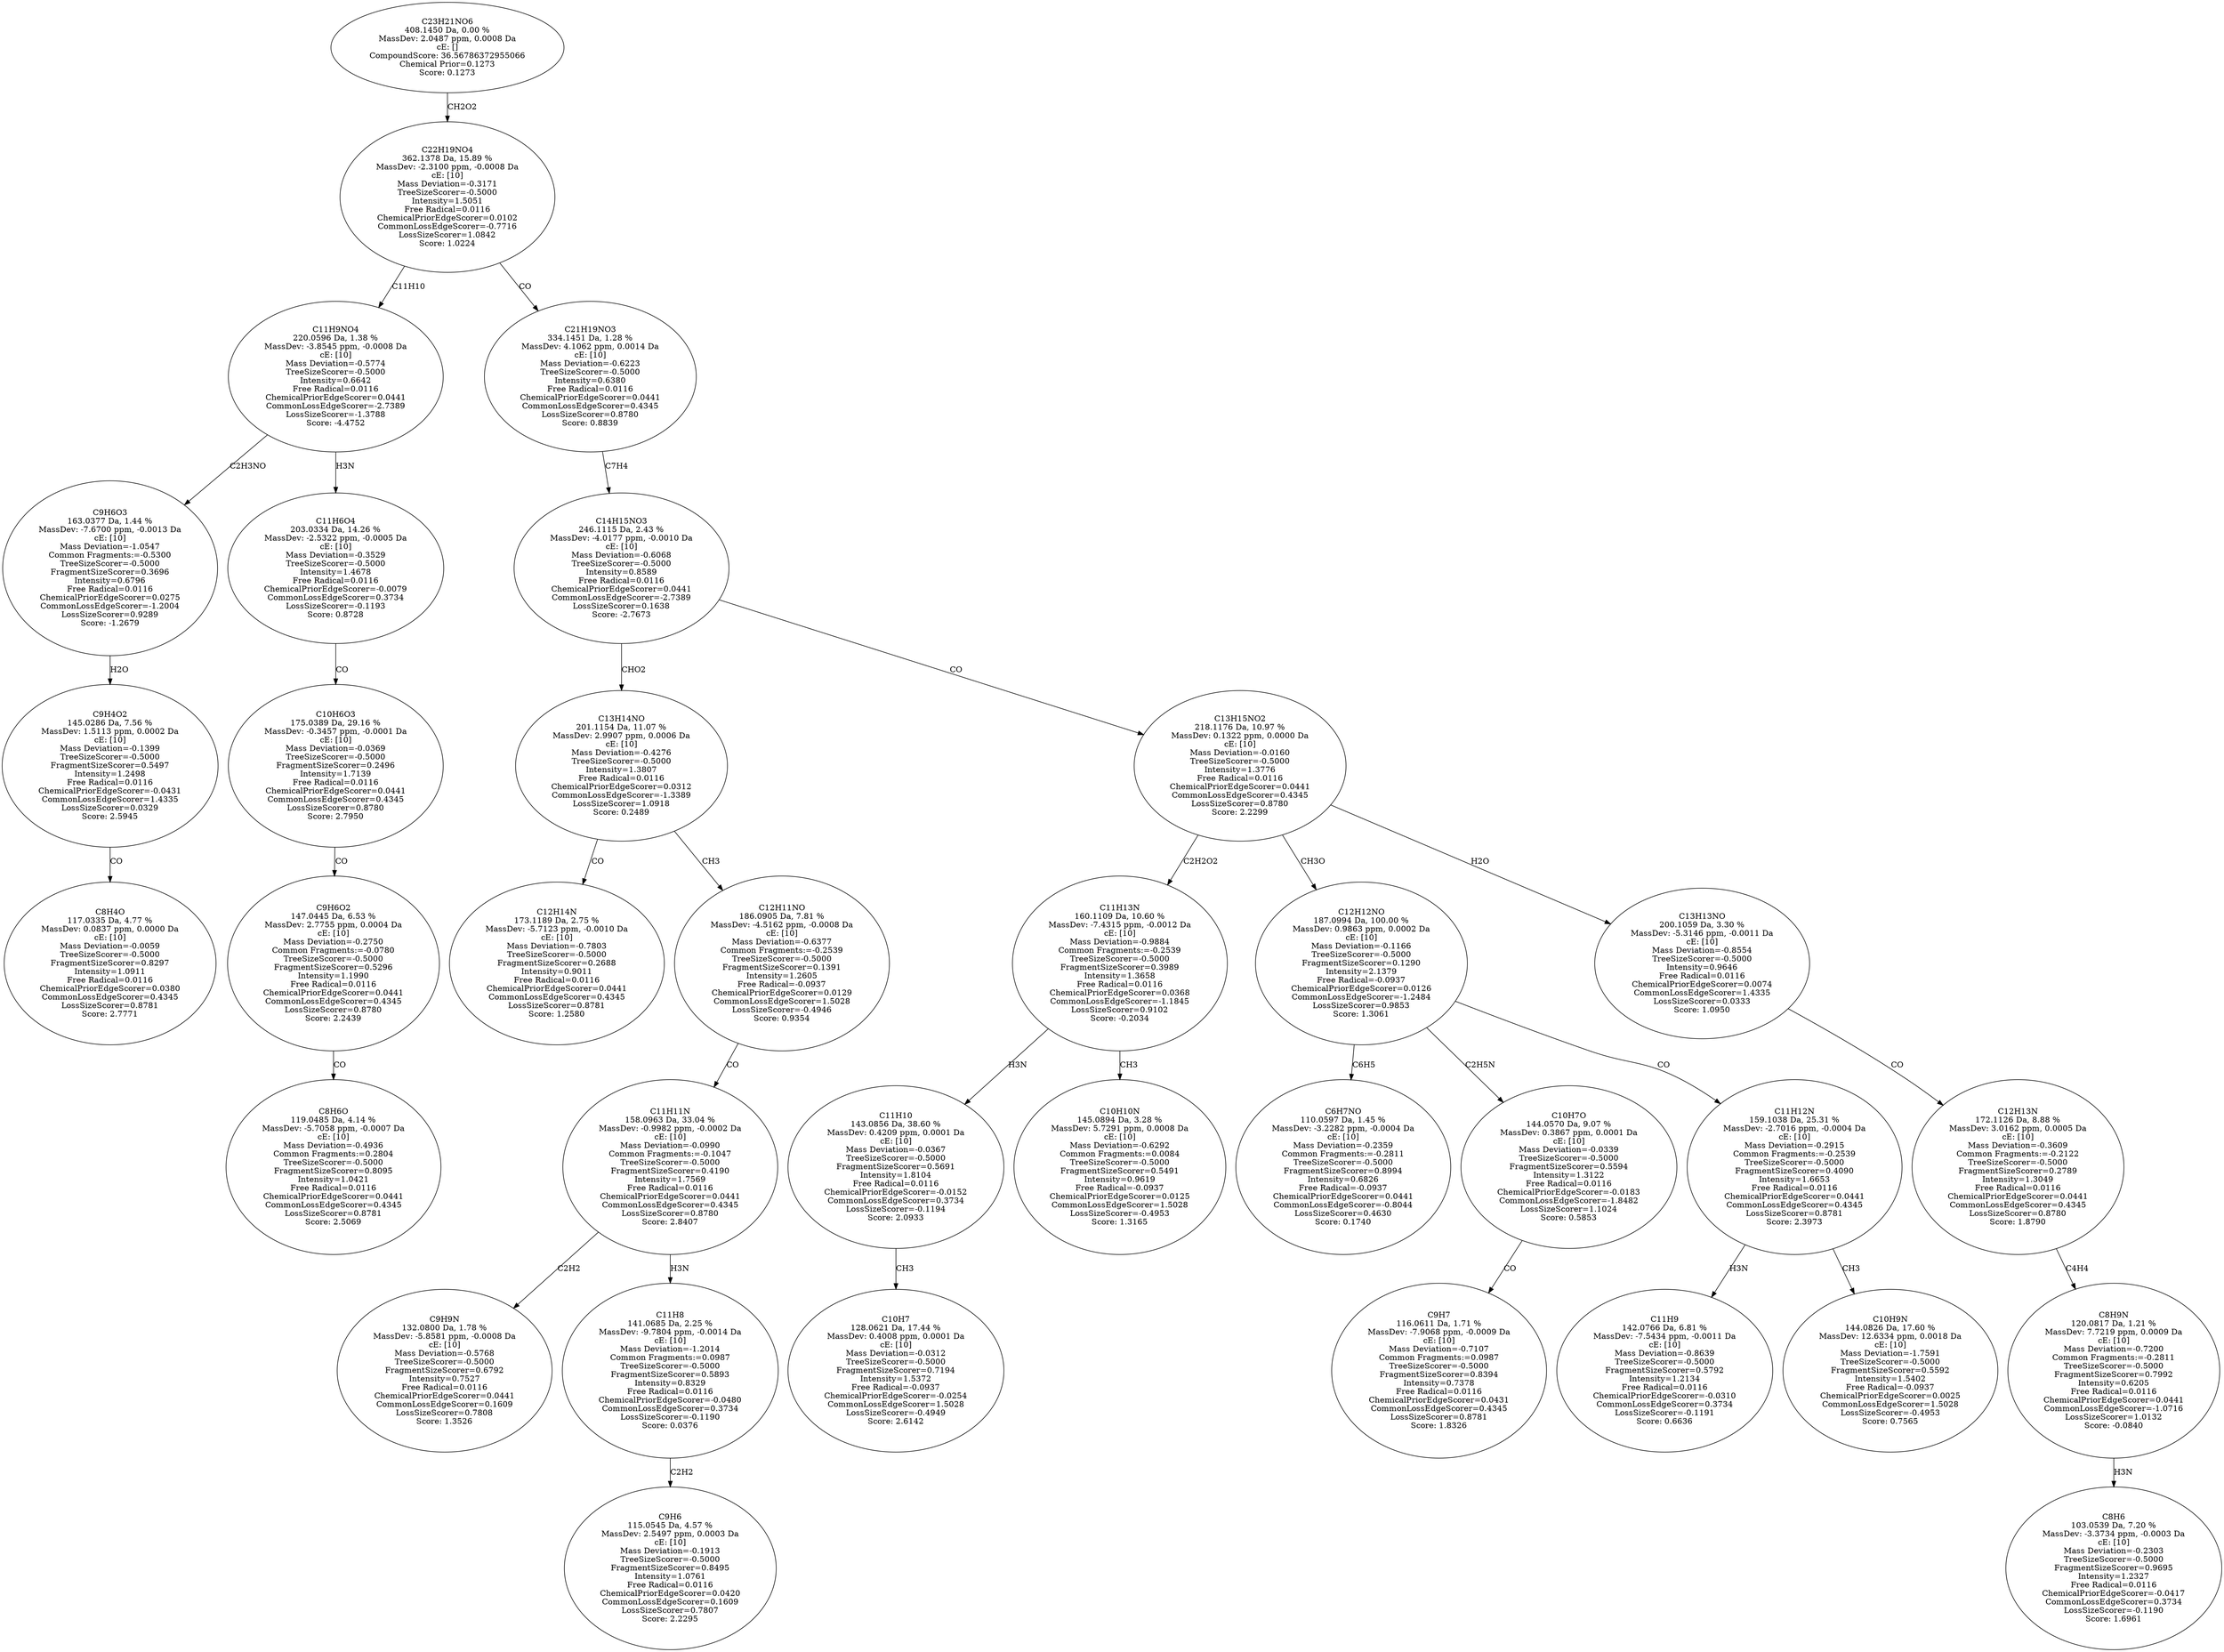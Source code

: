 strict digraph {
v1 [label="C8H4O\n117.0335 Da, 4.77 %\nMassDev: 0.0837 ppm, 0.0000 Da\ncE: [10]\nMass Deviation=-0.0059\nTreeSizeScorer=-0.5000\nFragmentSizeScorer=0.8297\nIntensity=1.0911\nFree Radical=0.0116\nChemicalPriorEdgeScorer=0.0380\nCommonLossEdgeScorer=0.4345\nLossSizeScorer=0.8781\nScore: 2.7771"];
v2 [label="C9H4O2\n145.0286 Da, 7.56 %\nMassDev: 1.5113 ppm, 0.0002 Da\ncE: [10]\nMass Deviation=-0.1399\nTreeSizeScorer=-0.5000\nFragmentSizeScorer=0.5497\nIntensity=1.2498\nFree Radical=0.0116\nChemicalPriorEdgeScorer=-0.0431\nCommonLossEdgeScorer=1.4335\nLossSizeScorer=0.0329\nScore: 2.5945"];
v3 [label="C9H6O3\n163.0377 Da, 1.44 %\nMassDev: -7.6700 ppm, -0.0013 Da\ncE: [10]\nMass Deviation=-1.0547\nCommon Fragments:=-0.5300\nTreeSizeScorer=-0.5000\nFragmentSizeScorer=0.3696\nIntensity=0.6796\nFree Radical=0.0116\nChemicalPriorEdgeScorer=0.0275\nCommonLossEdgeScorer=-1.2004\nLossSizeScorer=0.9289\nScore: -1.2679"];
v4 [label="C8H6O\n119.0485 Da, 4.14 %\nMassDev: -5.7058 ppm, -0.0007 Da\ncE: [10]\nMass Deviation=-0.4936\nCommon Fragments:=0.2804\nTreeSizeScorer=-0.5000\nFragmentSizeScorer=0.8095\nIntensity=1.0421\nFree Radical=0.0116\nChemicalPriorEdgeScorer=0.0441\nCommonLossEdgeScorer=0.4345\nLossSizeScorer=0.8781\nScore: 2.5069"];
v5 [label="C9H6O2\n147.0445 Da, 6.53 %\nMassDev: 2.7755 ppm, 0.0004 Da\ncE: [10]\nMass Deviation=-0.2750\nCommon Fragments:=-0.0780\nTreeSizeScorer=-0.5000\nFragmentSizeScorer=0.5296\nIntensity=1.1990\nFree Radical=0.0116\nChemicalPriorEdgeScorer=0.0441\nCommonLossEdgeScorer=0.4345\nLossSizeScorer=0.8780\nScore: 2.2439"];
v6 [label="C10H6O3\n175.0389 Da, 29.16 %\nMassDev: -0.3457 ppm, -0.0001 Da\ncE: [10]\nMass Deviation=-0.0369\nTreeSizeScorer=-0.5000\nFragmentSizeScorer=0.2496\nIntensity=1.7139\nFree Radical=0.0116\nChemicalPriorEdgeScorer=0.0441\nCommonLossEdgeScorer=0.4345\nLossSizeScorer=0.8780\nScore: 2.7950"];
v7 [label="C11H6O4\n203.0334 Da, 14.26 %\nMassDev: -2.5322 ppm, -0.0005 Da\ncE: [10]\nMass Deviation=-0.3529\nTreeSizeScorer=-0.5000\nIntensity=1.4678\nFree Radical=0.0116\nChemicalPriorEdgeScorer=-0.0079\nCommonLossEdgeScorer=0.3734\nLossSizeScorer=-0.1193\nScore: 0.8728"];
v8 [label="C11H9NO4\n220.0596 Da, 1.38 %\nMassDev: -3.8545 ppm, -0.0008 Da\ncE: [10]\nMass Deviation=-0.5774\nTreeSizeScorer=-0.5000\nIntensity=0.6642\nFree Radical=0.0116\nChemicalPriorEdgeScorer=0.0441\nCommonLossEdgeScorer=-2.7389\nLossSizeScorer=-1.3788\nScore: -4.4752"];
v9 [label="C12H14N\n173.1189 Da, 2.75 %\nMassDev: -5.7123 ppm, -0.0010 Da\ncE: [10]\nMass Deviation=-0.7803\nTreeSizeScorer=-0.5000\nFragmentSizeScorer=0.2688\nIntensity=0.9011\nFree Radical=0.0116\nChemicalPriorEdgeScorer=0.0441\nCommonLossEdgeScorer=0.4345\nLossSizeScorer=0.8781\nScore: 1.2580"];
v10 [label="C9H9N\n132.0800 Da, 1.78 %\nMassDev: -5.8581 ppm, -0.0008 Da\ncE: [10]\nMass Deviation=-0.5768\nTreeSizeScorer=-0.5000\nFragmentSizeScorer=0.6792\nIntensity=0.7527\nFree Radical=0.0116\nChemicalPriorEdgeScorer=0.0441\nCommonLossEdgeScorer=0.1609\nLossSizeScorer=0.7808\nScore: 1.3526"];
v11 [label="C9H6\n115.0545 Da, 4.57 %\nMassDev: 2.5497 ppm, 0.0003 Da\ncE: [10]\nMass Deviation=-0.1913\nTreeSizeScorer=-0.5000\nFragmentSizeScorer=0.8495\nIntensity=1.0761\nFree Radical=0.0116\nChemicalPriorEdgeScorer=0.0420\nCommonLossEdgeScorer=0.1609\nLossSizeScorer=0.7807\nScore: 2.2295"];
v12 [label="C11H8\n141.0685 Da, 2.25 %\nMassDev: -9.7804 ppm, -0.0014 Da\ncE: [10]\nMass Deviation=-1.2014\nCommon Fragments:=0.0987\nTreeSizeScorer=-0.5000\nFragmentSizeScorer=0.5893\nIntensity=0.8329\nFree Radical=0.0116\nChemicalPriorEdgeScorer=-0.0480\nCommonLossEdgeScorer=0.3734\nLossSizeScorer=-0.1190\nScore: 0.0376"];
v13 [label="C11H11N\n158.0963 Da, 33.04 %\nMassDev: -0.9982 ppm, -0.0002 Da\ncE: [10]\nMass Deviation=-0.0990\nCommon Fragments:=-0.1047\nTreeSizeScorer=-0.5000\nFragmentSizeScorer=0.4190\nIntensity=1.7569\nFree Radical=0.0116\nChemicalPriorEdgeScorer=0.0441\nCommonLossEdgeScorer=0.4345\nLossSizeScorer=0.8780\nScore: 2.8407"];
v14 [label="C12H11NO\n186.0905 Da, 7.81 %\nMassDev: -4.5162 ppm, -0.0008 Da\ncE: [10]\nMass Deviation=-0.6377\nCommon Fragments:=-0.2539\nTreeSizeScorer=-0.5000\nFragmentSizeScorer=0.1391\nIntensity=1.2605\nFree Radical=-0.0937\nChemicalPriorEdgeScorer=0.0129\nCommonLossEdgeScorer=1.5028\nLossSizeScorer=-0.4946\nScore: 0.9354"];
v15 [label="C13H14NO\n201.1154 Da, 11.07 %\nMassDev: 2.9907 ppm, 0.0006 Da\ncE: [10]\nMass Deviation=-0.4276\nTreeSizeScorer=-0.5000\nIntensity=1.3807\nFree Radical=0.0116\nChemicalPriorEdgeScorer=0.0312\nCommonLossEdgeScorer=-1.3389\nLossSizeScorer=1.0918\nScore: 0.2489"];
v16 [label="C10H7\n128.0621 Da, 17.44 %\nMassDev: 0.4008 ppm, 0.0001 Da\ncE: [10]\nMass Deviation=-0.0312\nTreeSizeScorer=-0.5000\nFragmentSizeScorer=0.7194\nIntensity=1.5372\nFree Radical=-0.0937\nChemicalPriorEdgeScorer=-0.0254\nCommonLossEdgeScorer=1.5028\nLossSizeScorer=-0.4949\nScore: 2.6142"];
v17 [label="C11H10\n143.0856 Da, 38.60 %\nMassDev: 0.4209 ppm, 0.0001 Da\ncE: [10]\nMass Deviation=-0.0367\nTreeSizeScorer=-0.5000\nFragmentSizeScorer=0.5691\nIntensity=1.8104\nFree Radical=0.0116\nChemicalPriorEdgeScorer=-0.0152\nCommonLossEdgeScorer=0.3734\nLossSizeScorer=-0.1194\nScore: 2.0933"];
v18 [label="C10H10N\n145.0894 Da, 3.28 %\nMassDev: 5.7291 ppm, 0.0008 Da\ncE: [10]\nMass Deviation=-0.6292\nCommon Fragments:=0.0084\nTreeSizeScorer=-0.5000\nFragmentSizeScorer=0.5491\nIntensity=0.9619\nFree Radical=-0.0937\nChemicalPriorEdgeScorer=0.0125\nCommonLossEdgeScorer=1.5028\nLossSizeScorer=-0.4953\nScore: 1.3165"];
v19 [label="C11H13N\n160.1109 Da, 10.60 %\nMassDev: -7.4315 ppm, -0.0012 Da\ncE: [10]\nMass Deviation=-0.9884\nCommon Fragments:=-0.2539\nTreeSizeScorer=-0.5000\nFragmentSizeScorer=0.3989\nIntensity=1.3658\nFree Radical=0.0116\nChemicalPriorEdgeScorer=0.0368\nCommonLossEdgeScorer=-1.1845\nLossSizeScorer=0.9102\nScore: -0.2034"];
v20 [label="C6H7NO\n110.0597 Da, 1.45 %\nMassDev: -3.2282 ppm, -0.0004 Da\ncE: [10]\nMass Deviation=-0.2359\nCommon Fragments:=-0.2811\nTreeSizeScorer=-0.5000\nFragmentSizeScorer=0.8994\nIntensity=0.6826\nFree Radical=-0.0937\nChemicalPriorEdgeScorer=0.0441\nCommonLossEdgeScorer=-0.8044\nLossSizeScorer=0.4630\nScore: 0.1740"];
v21 [label="C9H7\n116.0611 Da, 1.71 %\nMassDev: -7.9068 ppm, -0.0009 Da\ncE: [10]\nMass Deviation=-0.7107\nCommon Fragments:=0.0987\nTreeSizeScorer=-0.5000\nFragmentSizeScorer=0.8394\nIntensity=0.7378\nFree Radical=0.0116\nChemicalPriorEdgeScorer=0.0431\nCommonLossEdgeScorer=0.4345\nLossSizeScorer=0.8781\nScore: 1.8326"];
v22 [label="C10H7O\n144.0570 Da, 9.07 %\nMassDev: 0.3867 ppm, 0.0001 Da\ncE: [10]\nMass Deviation=-0.0339\nTreeSizeScorer=-0.5000\nFragmentSizeScorer=0.5594\nIntensity=1.3122\nFree Radical=0.0116\nChemicalPriorEdgeScorer=-0.0183\nCommonLossEdgeScorer=-1.8482\nLossSizeScorer=1.1024\nScore: 0.5853"];
v23 [label="C11H9\n142.0766 Da, 6.81 %\nMassDev: -7.5434 ppm, -0.0011 Da\ncE: [10]\nMass Deviation=-0.8639\nTreeSizeScorer=-0.5000\nFragmentSizeScorer=0.5792\nIntensity=1.2134\nFree Radical=0.0116\nChemicalPriorEdgeScorer=-0.0310\nCommonLossEdgeScorer=0.3734\nLossSizeScorer=-0.1191\nScore: 0.6636"];
v24 [label="C10H9N\n144.0826 Da, 17.60 %\nMassDev: 12.6334 ppm, 0.0018 Da\ncE: [10]\nMass Deviation=-1.7591\nTreeSizeScorer=-0.5000\nFragmentSizeScorer=0.5592\nIntensity=1.5402\nFree Radical=-0.0937\nChemicalPriorEdgeScorer=0.0025\nCommonLossEdgeScorer=1.5028\nLossSizeScorer=-0.4953\nScore: 0.7565"];
v25 [label="C11H12N\n159.1038 Da, 25.31 %\nMassDev: -2.7016 ppm, -0.0004 Da\ncE: [10]\nMass Deviation=-0.2915\nCommon Fragments:=-0.2539\nTreeSizeScorer=-0.5000\nFragmentSizeScorer=0.4090\nIntensity=1.6653\nFree Radical=0.0116\nChemicalPriorEdgeScorer=0.0441\nCommonLossEdgeScorer=0.4345\nLossSizeScorer=0.8781\nScore: 2.3973"];
v26 [label="C12H12NO\n187.0994 Da, 100.00 %\nMassDev: 0.9863 ppm, 0.0002 Da\ncE: [10]\nMass Deviation=-0.1166\nTreeSizeScorer=-0.5000\nFragmentSizeScorer=0.1290\nIntensity=2.1379\nFree Radical=-0.0937\nChemicalPriorEdgeScorer=0.0126\nCommonLossEdgeScorer=-1.2484\nLossSizeScorer=0.9853\nScore: 1.3061"];
v27 [label="C8H6\n103.0539 Da, 7.20 %\nMassDev: -3.3734 ppm, -0.0003 Da\ncE: [10]\nMass Deviation=-0.2303\nTreeSizeScorer=-0.5000\nFragmentSizeScorer=0.9695\nIntensity=1.2327\nFree Radical=0.0116\nChemicalPriorEdgeScorer=-0.0417\nCommonLossEdgeScorer=0.3734\nLossSizeScorer=-0.1190\nScore: 1.6961"];
v28 [label="C8H9N\n120.0817 Da, 1.21 %\nMassDev: 7.7219 ppm, 0.0009 Da\ncE: [10]\nMass Deviation=-0.7200\nCommon Fragments:=-0.2811\nTreeSizeScorer=-0.5000\nFragmentSizeScorer=0.7992\nIntensity=0.6205\nFree Radical=0.0116\nChemicalPriorEdgeScorer=0.0441\nCommonLossEdgeScorer=-1.0716\nLossSizeScorer=1.0132\nScore: -0.0840"];
v29 [label="C12H13N\n172.1126 Da, 8.88 %\nMassDev: 3.0162 ppm, 0.0005 Da\ncE: [10]\nMass Deviation=-0.3609\nCommon Fragments:=-0.2122\nTreeSizeScorer=-0.5000\nFragmentSizeScorer=0.2789\nIntensity=1.3049\nFree Radical=0.0116\nChemicalPriorEdgeScorer=0.0441\nCommonLossEdgeScorer=0.4345\nLossSizeScorer=0.8780\nScore: 1.8790"];
v30 [label="C13H13NO\n200.1059 Da, 3.30 %\nMassDev: -5.3146 ppm, -0.0011 Da\ncE: [10]\nMass Deviation=-0.8554\nTreeSizeScorer=-0.5000\nIntensity=0.9646\nFree Radical=0.0116\nChemicalPriorEdgeScorer=0.0074\nCommonLossEdgeScorer=1.4335\nLossSizeScorer=0.0333\nScore: 1.0950"];
v31 [label="C13H15NO2\n218.1176 Da, 10.97 %\nMassDev: 0.1322 ppm, 0.0000 Da\ncE: [10]\nMass Deviation=-0.0160\nTreeSizeScorer=-0.5000\nIntensity=1.3776\nFree Radical=0.0116\nChemicalPriorEdgeScorer=0.0441\nCommonLossEdgeScorer=0.4345\nLossSizeScorer=0.8780\nScore: 2.2299"];
v32 [label="C14H15NO3\n246.1115 Da, 2.43 %\nMassDev: -4.0177 ppm, -0.0010 Da\ncE: [10]\nMass Deviation=-0.6068\nTreeSizeScorer=-0.5000\nIntensity=0.8589\nFree Radical=0.0116\nChemicalPriorEdgeScorer=0.0441\nCommonLossEdgeScorer=-2.7389\nLossSizeScorer=0.1638\nScore: -2.7673"];
v33 [label="C21H19NO3\n334.1451 Da, 1.28 %\nMassDev: 4.1062 ppm, 0.0014 Da\ncE: [10]\nMass Deviation=-0.6223\nTreeSizeScorer=-0.5000\nIntensity=0.6380\nFree Radical=0.0116\nChemicalPriorEdgeScorer=0.0441\nCommonLossEdgeScorer=0.4345\nLossSizeScorer=0.8780\nScore: 0.8839"];
v34 [label="C22H19NO4\n362.1378 Da, 15.89 %\nMassDev: -2.3100 ppm, -0.0008 Da\ncE: [10]\nMass Deviation=-0.3171\nTreeSizeScorer=-0.5000\nIntensity=1.5051\nFree Radical=0.0116\nChemicalPriorEdgeScorer=0.0102\nCommonLossEdgeScorer=-0.7716\nLossSizeScorer=1.0842\nScore: 1.0224"];
v35 [label="C23H21NO6\n408.1450 Da, 0.00 %\nMassDev: 2.0487 ppm, 0.0008 Da\ncE: []\nCompoundScore: 36.56786372955066\nChemical Prior=0.1273\nScore: 0.1273"];
v2 -> v1 [label="CO"];
v3 -> v2 [label="H2O"];
v8 -> v3 [label="C2H3NO"];
v5 -> v4 [label="CO"];
v6 -> v5 [label="CO"];
v7 -> v6 [label="CO"];
v8 -> v7 [label="H3N"];
v34 -> v8 [label="C11H10"];
v15 -> v9 [label="CO"];
v13 -> v10 [label="C2H2"];
v12 -> v11 [label="C2H2"];
v13 -> v12 [label="H3N"];
v14 -> v13 [label="CO"];
v15 -> v14 [label="CH3"];
v32 -> v15 [label="CHO2"];
v17 -> v16 [label="CH3"];
v19 -> v17 [label="H3N"];
v19 -> v18 [label="CH3"];
v31 -> v19 [label="C2H2O2"];
v26 -> v20 [label="C6H5"];
v22 -> v21 [label="CO"];
v26 -> v22 [label="C2H5N"];
v25 -> v23 [label="H3N"];
v25 -> v24 [label="CH3"];
v26 -> v25 [label="CO"];
v31 -> v26 [label="CH3O"];
v28 -> v27 [label="H3N"];
v29 -> v28 [label="C4H4"];
v30 -> v29 [label="CO"];
v31 -> v30 [label="H2O"];
v32 -> v31 [label="CO"];
v33 -> v32 [label="C7H4"];
v34 -> v33 [label="CO"];
v35 -> v34 [label="CH2O2"];
}